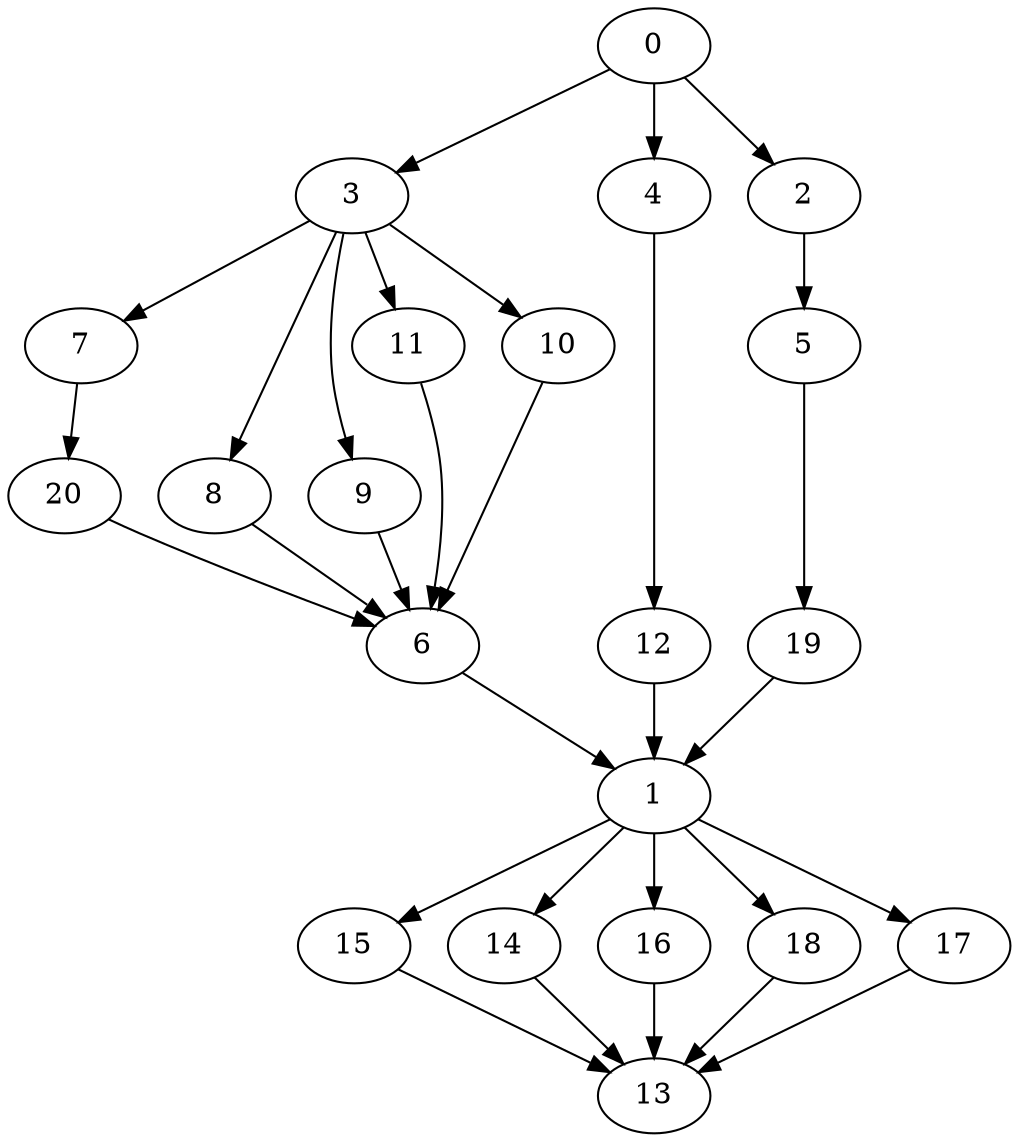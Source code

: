 digraph "SeriesParallel-MaxBf-5_Nodes_21_CCR_10.04_WeightType_Random" {
	graph ["Duplicate states"=0,
		GraphType=S_P,
		"Max states in OPEN"=0,
		Modes="120000ms; topo-ordered tasks, ; Pruning: task equivalence, fixed order ready list, ; F-value: ; Optimisation: best schedule length (\
SL) optimisation on equal, ",
		NumberOfTasks=21,
		"Pruned using list schedule length"=4750622,
		"States removed from OPEN"=0,
		TargetSystem="Homogeneous-2",
		"Time to schedule (ms)"=5446,
		"Total idle time"=27,
		"Total schedule length"=97,
		"Total sequential time"=111,
		"Total states created"=9828305
	];
	0	["Finish time"=5,
		Processor=0,
		"Start time"=0,
		Weight=5];
	3	["Finish time"=32,
		Processor=0,
		"Start time"=22,
		Weight=10];
	0 -> 3	[Weight=73];
	4	["Finish time"=14,
		Processor=0,
		"Start time"=5,
		Weight=9];
	0 -> 4	[Weight=44];
	2	["Finish time"=29,
		Processor=1,
		"Start time"=27,
		Weight=2];
	0 -> 2	[Weight=22];
	7	["Finish time"=54,
		Processor=0,
		"Start time"=50,
		Weight=4];
	3 -> 7	[Weight=22];
	8	["Finish time"=50,
		Processor=0,
		"Start time"=46,
		Weight=4];
	3 -> 8	[Weight=29];
	9	["Finish time"=46,
		Processor=0,
		"Start time"=43,
		Weight=3];
	3 -> 9	[Weight=65];
	11	["Finish time"=43,
		Processor=0,
		"Start time"=40,
		Weight=3];
	3 -> 11	[Weight=22];
	10	["Finish time"=40,
		Processor=0,
		"Start time"=32,
		Weight=8];
	3 -> 10	[Weight=22];
	12	["Finish time"=22,
		Processor=0,
		"Start time"=14,
		Weight=8];
	4 -> 12	[Weight=51];
	5	["Finish time"=34,
		Processor=1,
		"Start time"=29,
		Weight=5];
	2 -> 5	[Weight=51];
	20	["Finish time"=57,
		Processor=0,
		"Start time"=54,
		Weight=3];
	7 -> 20	[Weight=29];
	6	["Finish time"=65,
		Processor=0,
		"Start time"=57,
		Weight=8];
	20 -> 6	[Weight=36];
	8 -> 6	[Weight=29];
	9 -> 6	[Weight=29];
	11 -> 6	[Weight=29];
	10 -> 6	[Weight=22];
	19	["Finish time"=41,
		Processor=1,
		"Start time"=34,
		Weight=7];
	5 -> 19	[Weight=36];
	1	["Finish time"=69,
		Processor=0,
		"Start time"=65,
		Weight=4];
	12 -> 1	[Weight=51];
	6 -> 1	[Weight=36];
	19 -> 1	[Weight=15];
	15	["Finish time"=82,
		Processor=0,
		"Start time"=79,
		Weight=3];
	1 -> 15	[Weight=58];
	14	["Finish time"=87,
		Processor=0,
		"Start time"=82,
		Weight=5];
	1 -> 14	[Weight=44];
	16	["Finish time"=79,
		Processor=0,
		"Start time"=72,
		Weight=7];
	1 -> 16	[Weight=58];
	18	["Finish time"=90,
		Processor=0,
		"Start time"=87,
		Weight=3];
	1 -> 18	[Weight=29];
	17	["Finish time"=72,
		Processor=0,
		"Start time"=69,
		Weight=3];
	1 -> 17	[Weight=73];
	13	["Finish time"=97,
		Processor=0,
		"Start time"=90,
		Weight=7];
	15 -> 13	[Weight=51];
	14 -> 13	[Weight=29];
	16 -> 13	[Weight=22];
	18 -> 13	[Weight=22];
	17 -> 13	[Weight=15];
}
